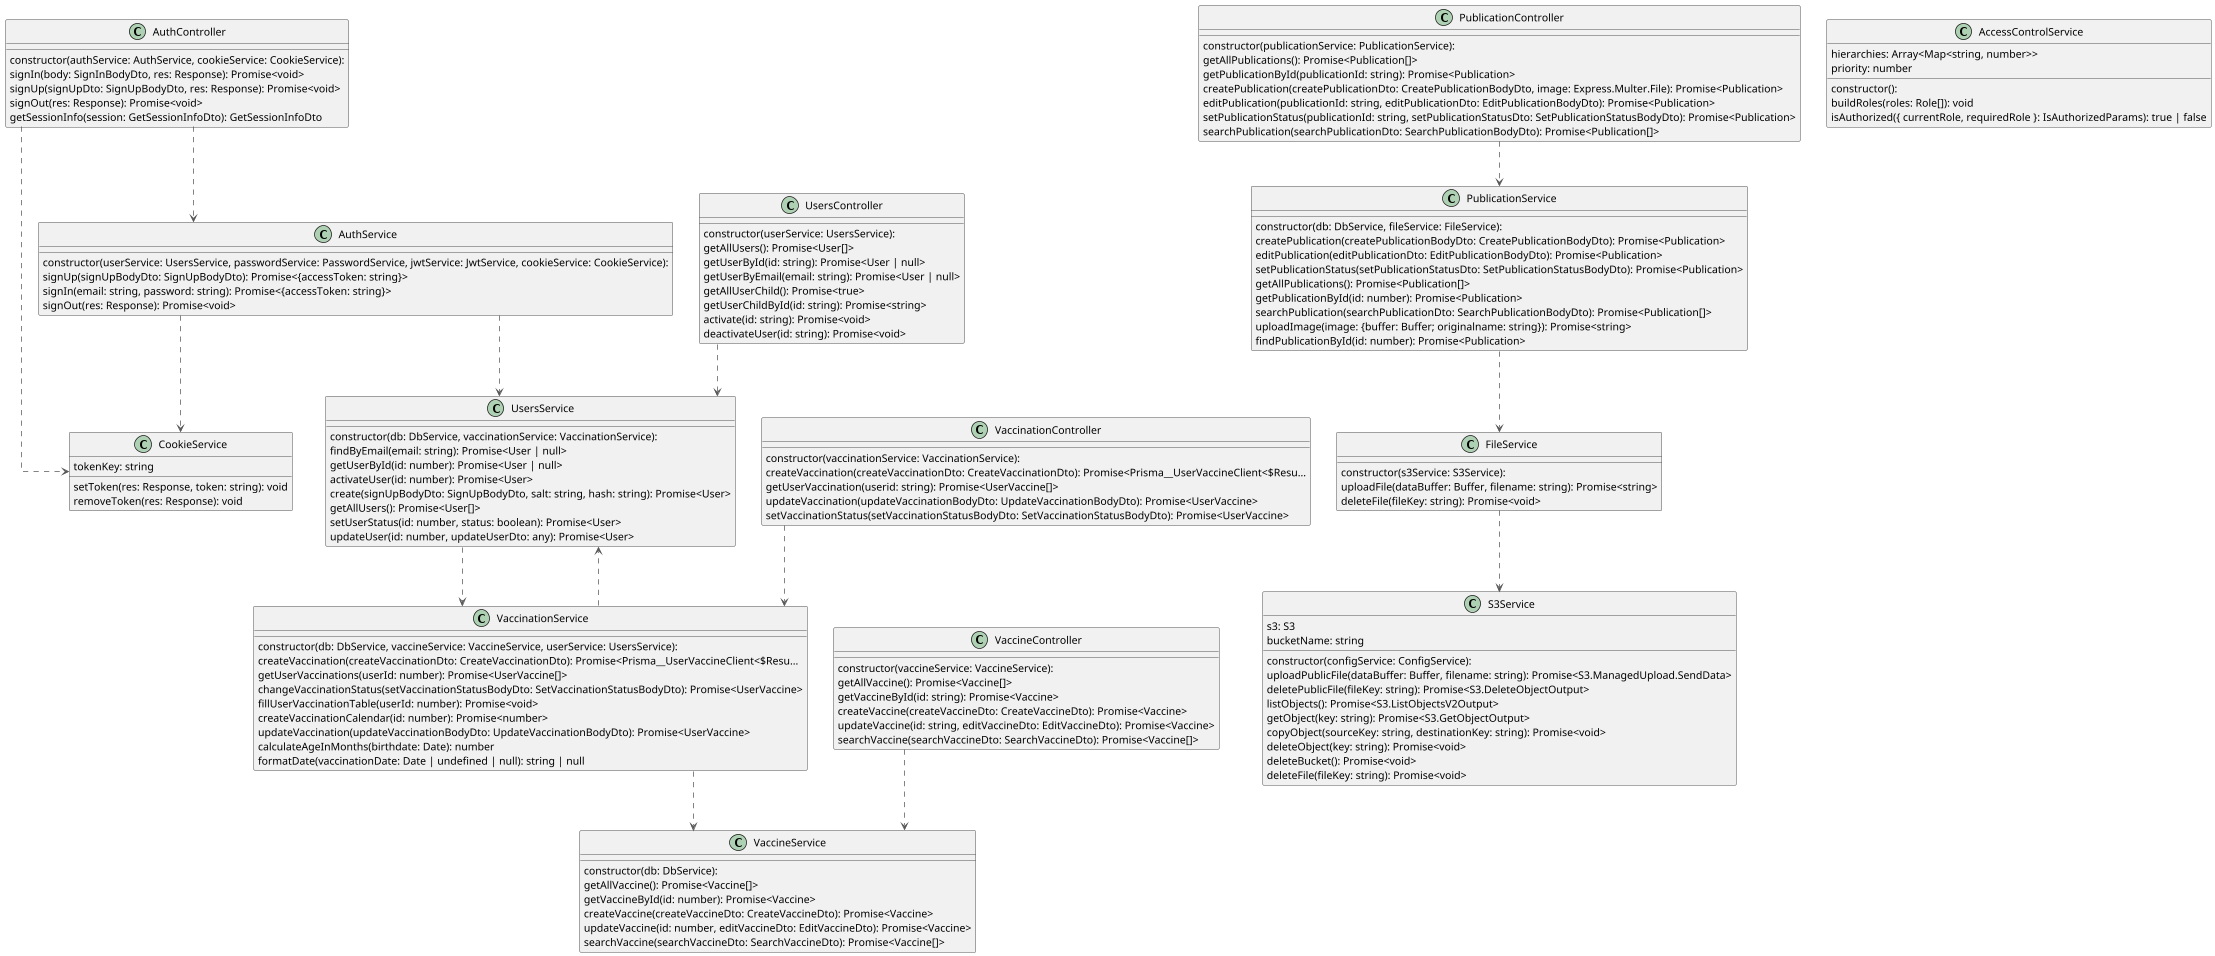 @startuml

scale 0.75

skinparam linetype ortho

class AuthController {
   constructor(authService: AuthService, cookieService: CookieService): 
   signIn(body: SignInBodyDto, res: Response): Promise<void>
   signUp(signUpDto: SignUpBodyDto, res: Response): Promise<void>
   signOut(res: Response): Promise<void>
   getSessionInfo(session: GetSessionInfoDto): GetSessionInfoDto
}
class VaccineController {
   constructor(vaccineService: VaccineService):
   getAllVaccine(): Promise<Vaccine[]>
   getVaccineById(id: string): Promise<Vaccine>
   createVaccine(createVaccineDto: CreateVaccineDto): Promise<Vaccine>
   updateVaccine(id: string, editVaccineDto: EditVaccineDto): Promise<Vaccine>
   searchVaccine(searchVaccineDto: SearchVaccineDto): Promise<Vaccine[]>
}

class UsersController {
   constructor(userService: UsersService):
   getAllUsers(): Promise<User[]>
   getUserById(id: string): Promise<User | null>
   getUserByEmail(email: string): Promise<User | null>
   getAllUserChild(): Promise<true>
   getUserChildById(id: string): Promise<string>
   activate(id: string): Promise<void>
   deactivateUser(id: string): Promise<void>
}

class PublicationController {
   constructor(publicationService: PublicationService):
   getAllPublications(): Promise<Publication[]>
   getPublicationById(publicationId: string): Promise<Publication>
   createPublication(createPublicationDto: CreatePublicationBodyDto, image: Express.Multer.File): Promise<Publication>
   editPublication(publicationId: string, editPublicationDto: EditPublicationBodyDto): Promise<Publication>
   setPublicationStatus(publicationId: string, setPublicationStatusDto: SetPublicationStatusBodyDto): Promise<Publication>
   searchPublication(searchPublicationDto: SearchPublicationBodyDto): Promise<Publication[]>
}
class AuthService {
   constructor(userService: UsersService, passwordService: PasswordService, jwtService: JwtService, cookieService: CookieService): 
   signUp(signUpBodyDto: SignUpBodyDto): Promise<{accessToken: string}>
   signIn(email: string, password: string): Promise<{accessToken: string}>
   signOut(res: Response): Promise<void>
}
class CookieService {
   tokenKey: string
   setToken(res: Response, token: string): void
   removeToken(res: Response): void
}

class FileService {
   constructor(s3Service: S3Service): 
   uploadFile(dataBuffer: Buffer, filename: string): Promise<string>
   deleteFile(fileKey: string): Promise<void>
}

class PublicationService {
   constructor(db: DbService, fileService: FileService): 
   createPublication(createPublicationBodyDto: CreatePublicationBodyDto): Promise<Publication>
   editPublication(editPublicationDto: EditPublicationBodyDto): Promise<Publication>
   setPublicationStatus(setPublicationStatusDto: SetPublicationStatusBodyDto): Promise<Publication>
   getAllPublications(): Promise<Publication[]>
   getPublicationById(id: number): Promise<Publication>
   searchPublication(searchPublicationDto: SearchPublicationBodyDto): Promise<Publication[]>
   uploadImage(image: {buffer: Buffer; originalname: string}): Promise<string>
   findPublicationById(id: number): Promise<Publication>
}

class S3Service {
   constructor(configService: ConfigService): 
   s3: S3
   bucketName: string
   uploadPublicFile(dataBuffer: Buffer, filename: string): Promise<S3.ManagedUpload.SendData>
   deletePublicFile(fileKey: string): Promise<S3.DeleteObjectOutput>
   listObjects(): Promise<S3.ListObjectsV2Output>
   getObject(key: string): Promise<S3.GetObjectOutput>
   copyObject(sourceKey: string, destinationKey: string): Promise<void>
   deleteObject(key: string): Promise<void>
   deleteBucket(): Promise<void>
   deleteFile(fileKey: string): Promise<void>
}

class UsersService {
   constructor(db: DbService, vaccinationService: VaccinationService): 
   findByEmail(email: string): Promise<User | null>
   getUserById(id: number): Promise<User | null>
   activateUser(id: number): Promise<User>
   create(signUpBodyDto: SignUpBodyDto, salt: string, hash: string): Promise<User>
   getAllUsers(): Promise<User[]>
   setUserStatus(id: number, status: boolean): Promise<User>
   updateUser(id: number, updateUserDto: any): Promise<User>
}
class VaccinationController {
   constructor(vaccinationService: VaccinationService): 
   createVaccination(createVaccinationDto: CreateVaccinationDto): Promise<Prisma__UserVaccineClient<$Resu…
   getUserVaccination(userid: string): Promise<UserVaccine[]>
   updateVaccination(updateVaccinationBodyDto: UpdateVaccinationBodyDto): Promise<UserVaccine>
   setVaccinationStatus(setVaccinationStatusBodyDto: SetVaccinationStatusBodyDto): Promise<UserVaccine>
}
class VaccinationService {
   constructor(db: DbService, vaccineService: VaccineService, userService: UsersService): 
   createVaccination(createVaccinationDto: CreateVaccinationDto): Promise<Prisma__UserVaccineClient<$Resu…
   getUserVaccinations(userId: number): Promise<UserVaccine[]>
   changeVaccinationStatus(setVaccinationStatusBodyDto: SetVaccinationStatusBodyDto): Promise<UserVaccine>
   fillUserVaccinationTable(userId: number): Promise<void>
   createVaccinationCalendar(id: number): Promise<number>
   updateVaccination(updateVaccinationBodyDto: UpdateVaccinationBodyDto): Promise<UserVaccine>
   calculateAgeInMonths(birthdate: Date): number
   formatDate(vaccinationDate: Date | undefined | null): string | null
}

class VaccineService {
   constructor(db: DbService): 
   getAllVaccine(): Promise<Vaccine[]>
   getVaccineById(id: number): Promise<Vaccine>
   createVaccine(createVaccineDto: CreateVaccineDto): Promise<Vaccine>
   updateVaccine(id: number, editVaccineDto: EditVaccineDto): Promise<Vaccine>
   searchVaccine(searchVaccineDto: SearchVaccineDto): Promise<Vaccine[]>
}

class AccessControlService {
   constructor():
   hierarchies: Array<Map<string, number>>
   priority: number
   buildRoles(roles: Role[]): void
   isAuthorized({ currentRole, requiredRole }: IsAuthorizedParams): true | false
}

AuthController         -[#595959,dashed]->  AuthService
AuthController         -[#595959,dashed]->  CookieService         
AuthService            -[#595959,dashed]->  CookieService
AuthService            -[#595959,dashed]->  UsersService
FileService            -[#595959,dashed]->  S3Service
PublicationController  -[#595959,dashed]->  PublicationService    
PublicationService     -[#595959,dashed]->  FileService
UsersController        -[#595959,dashed]->  UsersService
UsersService           -[#595959,dashed]->  VaccinationService
VaccinationController  -[#595959,dashed]->  VaccinationService    
VaccinationService     -[#595959,dashed]->  UsersService
VaccinationService     -[#595959,dashed]->  VaccineService        
VaccineController      -[#595959,dashed]->  VaccineService        
@enduml
